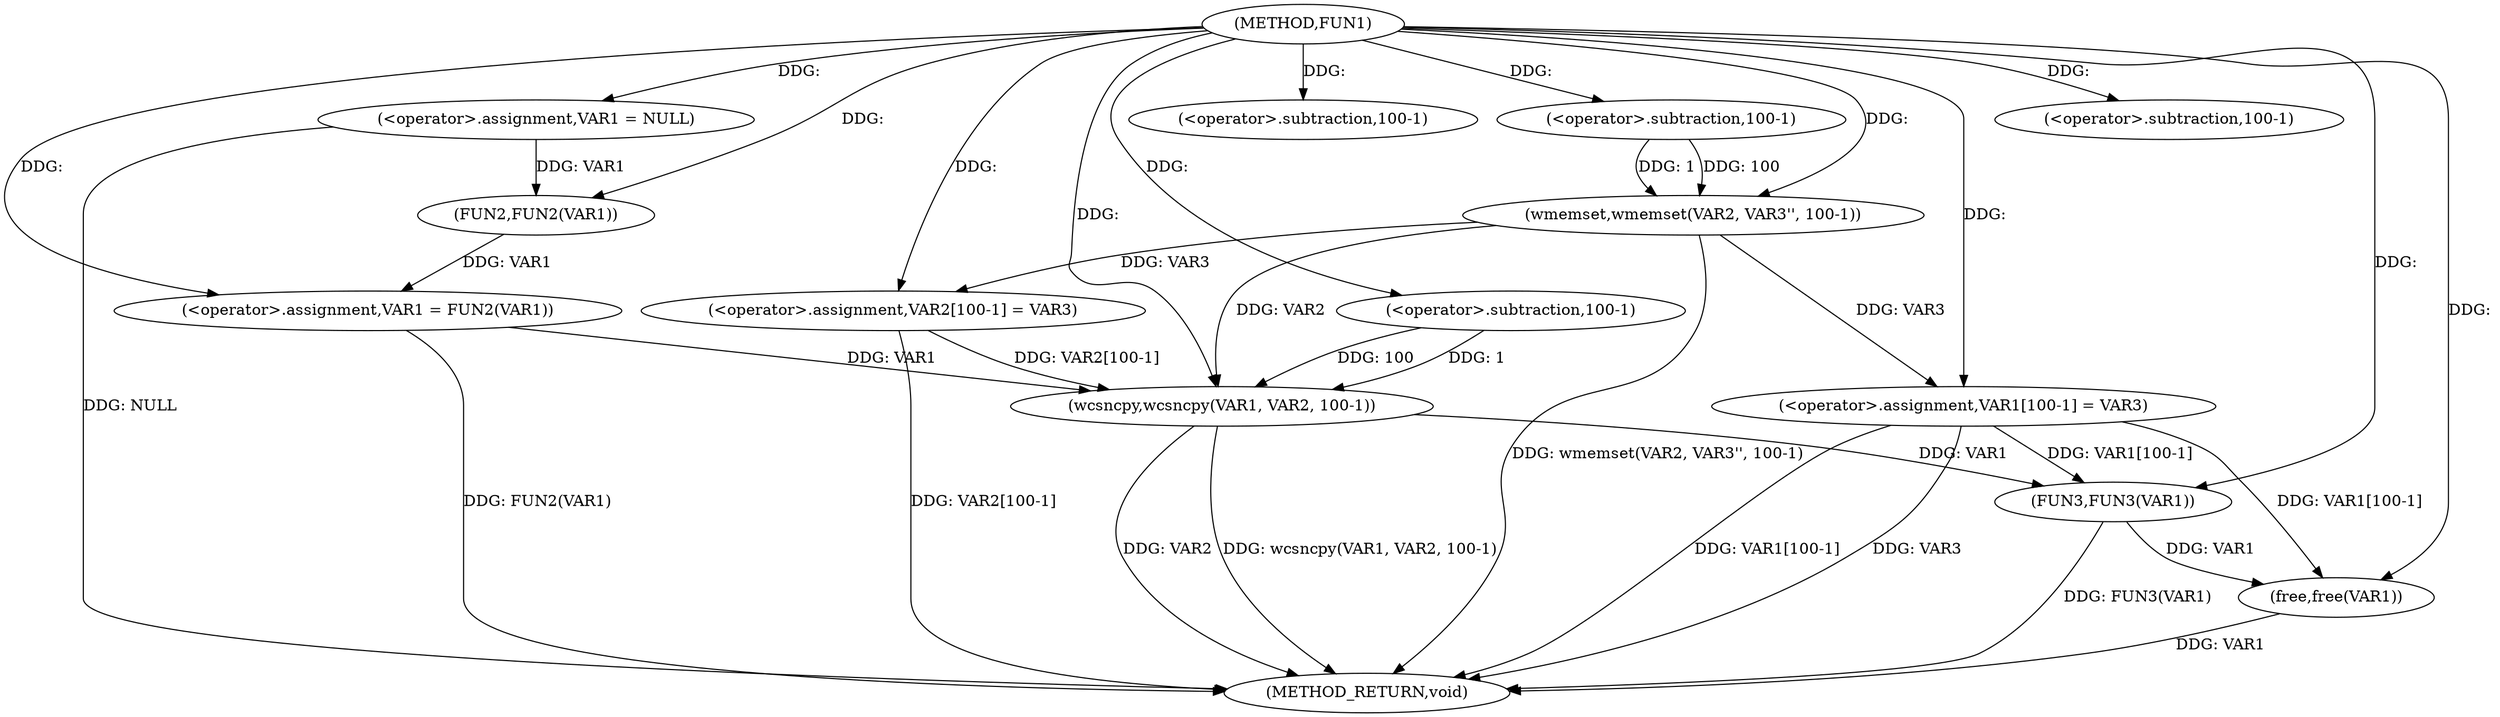 digraph FUN1 {  
"1000100" [label = "(METHOD,FUN1)" ]
"1000142" [label = "(METHOD_RETURN,void)" ]
"1000103" [label = "(<operator>.assignment,VAR1 = NULL)" ]
"1000106" [label = "(<operator>.assignment,VAR1 = FUN2(VAR1))" ]
"1000108" [label = "(FUN2,FUN2(VAR1))" ]
"1000112" [label = "(wmemset,wmemset(VAR2, VAR3'', 100-1))" ]
"1000115" [label = "(<operator>.subtraction,100-1)" ]
"1000118" [label = "(<operator>.assignment,VAR2[100-1] = VAR3)" ]
"1000121" [label = "(<operator>.subtraction,100-1)" ]
"1000125" [label = "(wcsncpy,wcsncpy(VAR1, VAR2, 100-1))" ]
"1000128" [label = "(<operator>.subtraction,100-1)" ]
"1000131" [label = "(<operator>.assignment,VAR1[100-1] = VAR3)" ]
"1000134" [label = "(<operator>.subtraction,100-1)" ]
"1000138" [label = "(FUN3,FUN3(VAR1))" ]
"1000140" [label = "(free,free(VAR1))" ]
  "1000125" -> "1000142"  [ label = "DDG: wcsncpy(VAR1, VAR2, 100-1)"] 
  "1000106" -> "1000142"  [ label = "DDG: FUN2(VAR1)"] 
  "1000103" -> "1000142"  [ label = "DDG: NULL"] 
  "1000125" -> "1000142"  [ label = "DDG: VAR2"] 
  "1000112" -> "1000142"  [ label = "DDG: wmemset(VAR2, VAR3'', 100-1)"] 
  "1000138" -> "1000142"  [ label = "DDG: FUN3(VAR1)"] 
  "1000118" -> "1000142"  [ label = "DDG: VAR2[100-1]"] 
  "1000131" -> "1000142"  [ label = "DDG: VAR1[100-1]"] 
  "1000140" -> "1000142"  [ label = "DDG: VAR1"] 
  "1000131" -> "1000142"  [ label = "DDG: VAR3"] 
  "1000100" -> "1000103"  [ label = "DDG: "] 
  "1000108" -> "1000106"  [ label = "DDG: VAR1"] 
  "1000100" -> "1000106"  [ label = "DDG: "] 
  "1000103" -> "1000108"  [ label = "DDG: VAR1"] 
  "1000100" -> "1000108"  [ label = "DDG: "] 
  "1000100" -> "1000112"  [ label = "DDG: "] 
  "1000115" -> "1000112"  [ label = "DDG: 100"] 
  "1000115" -> "1000112"  [ label = "DDG: 1"] 
  "1000100" -> "1000115"  [ label = "DDG: "] 
  "1000112" -> "1000118"  [ label = "DDG: VAR3"] 
  "1000100" -> "1000118"  [ label = "DDG: "] 
  "1000100" -> "1000121"  [ label = "DDG: "] 
  "1000106" -> "1000125"  [ label = "DDG: VAR1"] 
  "1000100" -> "1000125"  [ label = "DDG: "] 
  "1000112" -> "1000125"  [ label = "DDG: VAR2"] 
  "1000118" -> "1000125"  [ label = "DDG: VAR2[100-1]"] 
  "1000128" -> "1000125"  [ label = "DDG: 100"] 
  "1000128" -> "1000125"  [ label = "DDG: 1"] 
  "1000100" -> "1000128"  [ label = "DDG: "] 
  "1000100" -> "1000131"  [ label = "DDG: "] 
  "1000112" -> "1000131"  [ label = "DDG: VAR3"] 
  "1000100" -> "1000134"  [ label = "DDG: "] 
  "1000125" -> "1000138"  [ label = "DDG: VAR1"] 
  "1000131" -> "1000138"  [ label = "DDG: VAR1[100-1]"] 
  "1000100" -> "1000138"  [ label = "DDG: "] 
  "1000131" -> "1000140"  [ label = "DDG: VAR1[100-1]"] 
  "1000138" -> "1000140"  [ label = "DDG: VAR1"] 
  "1000100" -> "1000140"  [ label = "DDG: "] 
}
